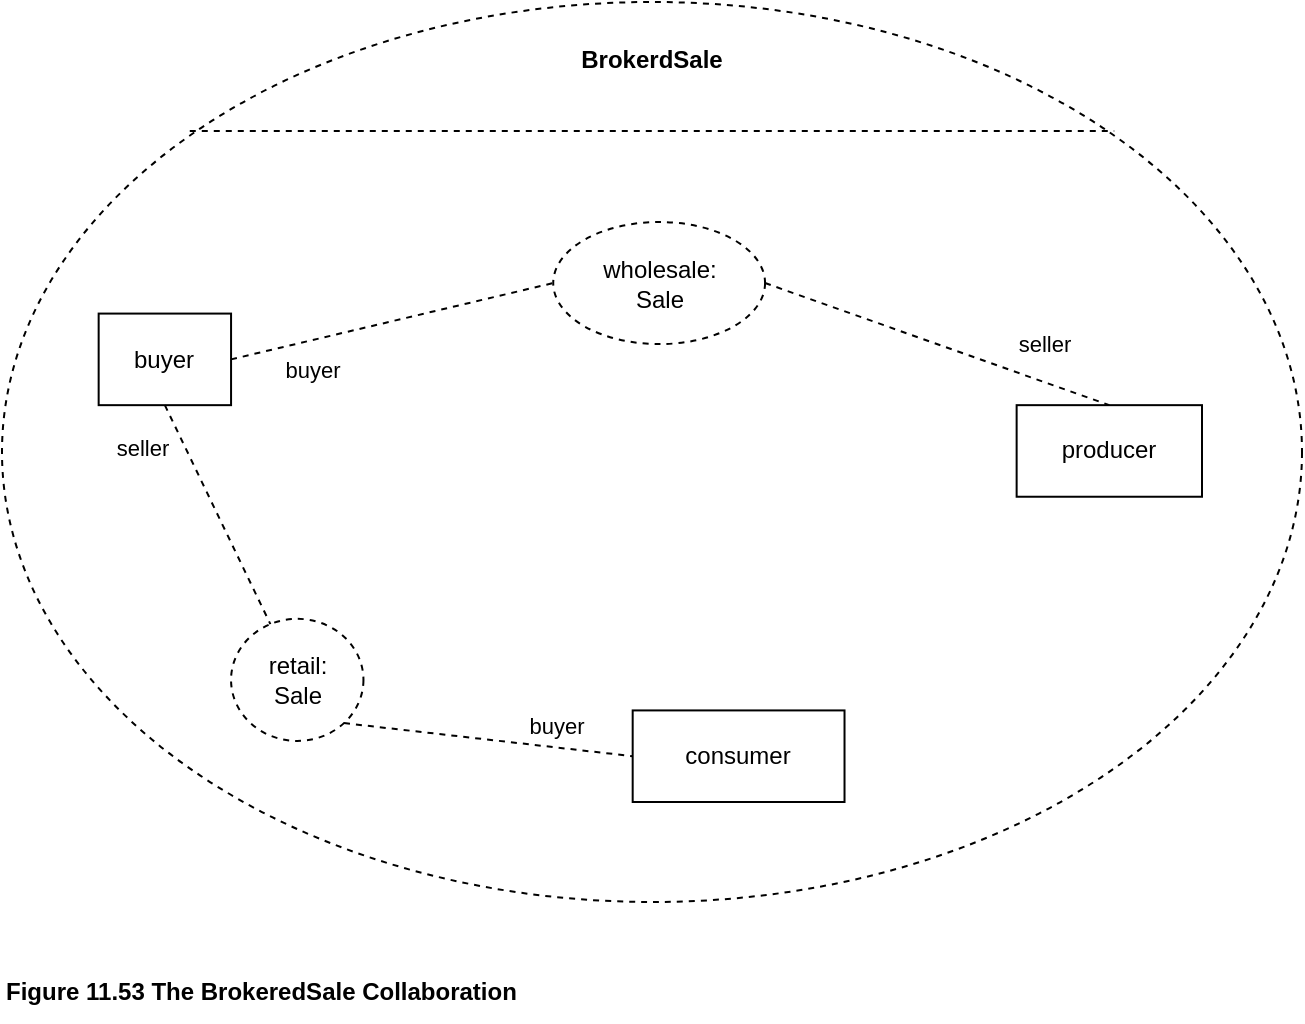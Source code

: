 <mxfile version="21.6.5" type="device">
  <diagram name="Page-1" id="-GXESD8gDLY5Zhx5QqMf">
    <mxGraphModel dx="880" dy="545" grid="1" gridSize="10" guides="1" tooltips="1" connect="1" arrows="1" fold="1" page="1" pageScale="1" pageWidth="1169" pageHeight="827" math="0" shadow="0">
      <root>
        <mxCell id="0" />
        <mxCell id="1" parent="0" />
        <mxCell id="annvKx19ydOnUr7ImzUs-1" value="" style="shape=ellipse;container=1;horizontal=1;horizontalStack=0;resizeParent=1;resizeParentMax=0;resizeLast=0;html=1;dashed=1;collapsible=0;" vertex="1" parent="1">
          <mxGeometry width="650" height="450" as="geometry" />
        </mxCell>
        <mxCell id="annvKx19ydOnUr7ImzUs-2" value="&lt;span&gt;BrokerdSale&lt;/span&gt;" style="html=1;strokeColor=none;fillColor=none;align=center;verticalAlign=middle;spacingLeft=4;spacingRight=4;rotatable=0;points=[[0,0.5],[1,0.5]];resizeWidth=1;whiteSpace=wrap;fontStyle=1" vertex="1" parent="annvKx19ydOnUr7ImzUs-1">
          <mxGeometry width="650.0" height="58.696" as="geometry" />
        </mxCell>
        <mxCell id="annvKx19ydOnUr7ImzUs-3" value="" style="line;strokeWidth=1;fillColor=none;rotatable=0;labelPosition=right;points=[];portConstraint=eastwest;dashed=1;resizeWidth=1;" vertex="1" parent="annvKx19ydOnUr7ImzUs-1">
          <mxGeometry x="93.889" y="56.696" width="462.222" height="15.652" as="geometry" />
        </mxCell>
        <mxCell id="annvKx19ydOnUr7ImzUs-21" value="" style="group" vertex="1" connectable="0" parent="annvKx19ydOnUr7ImzUs-1">
          <mxGeometry x="48.33" y="110" width="551.67" height="290" as="geometry" />
        </mxCell>
        <mxCell id="annvKx19ydOnUr7ImzUs-5" value="buyer" style="html=1;align=center;verticalAlign=middle;rotatable=0;whiteSpace=wrap;" vertex="1" parent="annvKx19ydOnUr7ImzUs-21">
          <mxGeometry y="45.789" width="66.2" height="45.789" as="geometry">
            <mxPoint as="offset" />
          </mxGeometry>
        </mxCell>
        <mxCell id="annvKx19ydOnUr7ImzUs-9" value="retail:&lt;br&gt;Sale" style="ellipse;html=1;whiteSpace=wrap;dashed=1;" vertex="1" parent="annvKx19ydOnUr7ImzUs-21">
          <mxGeometry x="66.195" y="198.421" width="66.2" height="61.053" as="geometry" />
        </mxCell>
        <mxCell id="annvKx19ydOnUr7ImzUs-14" style="rounded=0;orthogonalLoop=1;jettySize=auto;html=1;exitX=0.5;exitY=1;exitDx=0;exitDy=0;endArrow=none;endFill=0;dashed=1;" edge="1" parent="annvKx19ydOnUr7ImzUs-21" source="annvKx19ydOnUr7ImzUs-5" target="annvKx19ydOnUr7ImzUs-9">
          <mxGeometry relative="1" as="geometry" />
        </mxCell>
        <mxCell id="annvKx19ydOnUr7ImzUs-18" value="seller" style="edgeLabel;html=1;align=center;verticalAlign=middle;resizable=0;points=[];" vertex="1" connectable="0" parent="annvKx19ydOnUr7ImzUs-14">
          <mxGeometry x="-0.471" y="-2" relative="1" as="geometry">
            <mxPoint x="-24" y="-9" as="offset" />
          </mxGeometry>
        </mxCell>
        <mxCell id="annvKx19ydOnUr7ImzUs-10" value="wholesale:&lt;br&gt;Sale" style="ellipse;html=1;whiteSpace=wrap;dashed=1;spacing=3;" vertex="1" parent="annvKx19ydOnUr7ImzUs-21">
          <mxGeometry x="227.286" width="105.92" height="61.053" as="geometry" />
        </mxCell>
        <mxCell id="annvKx19ydOnUr7ImzUs-13" style="rounded=0;orthogonalLoop=1;jettySize=auto;html=1;exitX=1;exitY=0.5;exitDx=0;exitDy=0;entryX=0;entryY=0.5;entryDx=0;entryDy=0;endArrow=none;endFill=0;dashed=1;" edge="1" parent="annvKx19ydOnUr7ImzUs-21" source="annvKx19ydOnUr7ImzUs-5" target="annvKx19ydOnUr7ImzUs-10">
          <mxGeometry relative="1" as="geometry" />
        </mxCell>
        <mxCell id="annvKx19ydOnUr7ImzUs-19" value="buyer" style="edgeLabel;html=1;align=center;verticalAlign=middle;resizable=0;points=[];" vertex="1" connectable="0" parent="annvKx19ydOnUr7ImzUs-13">
          <mxGeometry x="-0.5" y="-1" relative="1" as="geometry">
            <mxPoint y="14" as="offset" />
          </mxGeometry>
        </mxCell>
        <mxCell id="annvKx19ydOnUr7ImzUs-11" value="consumer" style="html=1;align=center;verticalAlign=middle;rotatable=0;whiteSpace=wrap;" vertex="1" parent="annvKx19ydOnUr7ImzUs-21">
          <mxGeometry x="267.011" y="244.211" width="105.92" height="45.789" as="geometry">
            <mxPoint as="offset" />
          </mxGeometry>
        </mxCell>
        <mxCell id="annvKx19ydOnUr7ImzUs-15" style="rounded=0;orthogonalLoop=1;jettySize=auto;html=1;exitX=1;exitY=1;exitDx=0;exitDy=0;entryX=0;entryY=0.5;entryDx=0;entryDy=0;endArrow=none;endFill=0;dashed=1;" edge="1" parent="annvKx19ydOnUr7ImzUs-21" source="annvKx19ydOnUr7ImzUs-9" target="annvKx19ydOnUr7ImzUs-11">
          <mxGeometry relative="1" as="geometry" />
        </mxCell>
        <mxCell id="annvKx19ydOnUr7ImzUs-17" value="buyer" style="edgeLabel;html=1;align=center;verticalAlign=middle;resizable=0;points=[];" vertex="1" connectable="0" parent="annvKx19ydOnUr7ImzUs-15">
          <mxGeometry x="0.32" relative="1" as="geometry">
            <mxPoint x="10" y="-10" as="offset" />
          </mxGeometry>
        </mxCell>
        <mxCell id="annvKx19ydOnUr7ImzUs-12" value="producer" style="html=1;align=center;verticalAlign=middle;rotatable=0;whiteSpace=wrap;" vertex="1" parent="annvKx19ydOnUr7ImzUs-21">
          <mxGeometry x="458.99" y="91.579" width="92.68" height="45.789" as="geometry">
            <mxPoint as="offset" />
          </mxGeometry>
        </mxCell>
        <mxCell id="annvKx19ydOnUr7ImzUs-16" style="rounded=0;orthogonalLoop=1;jettySize=auto;html=1;exitX=1;exitY=0.5;exitDx=0;exitDy=0;entryX=0.5;entryY=0;entryDx=0;entryDy=0;endArrow=none;endFill=0;dashed=1;" edge="1" parent="annvKx19ydOnUr7ImzUs-21" source="annvKx19ydOnUr7ImzUs-10" target="annvKx19ydOnUr7ImzUs-12">
          <mxGeometry relative="1" as="geometry" />
        </mxCell>
        <mxCell id="annvKx19ydOnUr7ImzUs-20" value="seller" style="edgeLabel;html=1;align=center;verticalAlign=middle;resizable=0;points=[];" vertex="1" connectable="0" parent="annvKx19ydOnUr7ImzUs-16">
          <mxGeometry x="0.373" y="3" relative="1" as="geometry">
            <mxPoint x="20" y="-9" as="offset" />
          </mxGeometry>
        </mxCell>
        <mxCell id="annvKx19ydOnUr7ImzUs-8" value="&lt;b&gt;Figure 11.53 The BrokeredSale Collaboration&lt;/b&gt;" style="text;html=1;align=left;verticalAlign=middle;resizable=0;points=[];autosize=1;strokeColor=none;fillColor=none;" vertex="1" parent="1">
          <mxGeometry y="480" width="280" height="30" as="geometry" />
        </mxCell>
      </root>
    </mxGraphModel>
  </diagram>
</mxfile>
